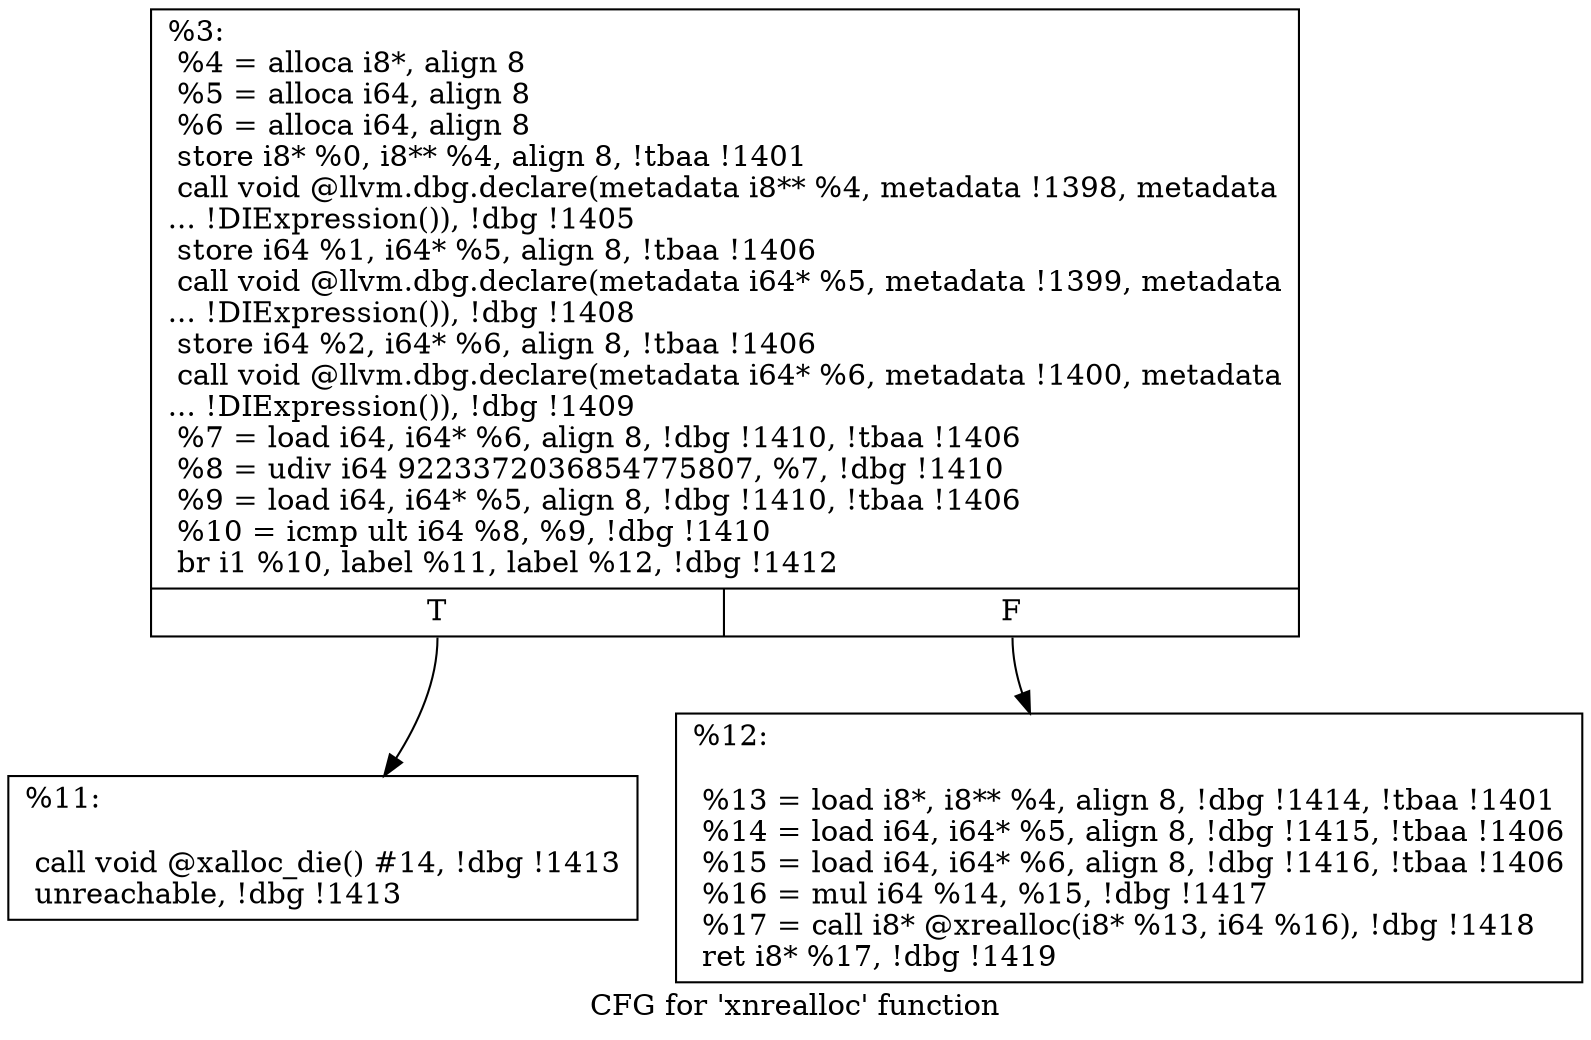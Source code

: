 digraph "CFG for 'xnrealloc' function" {
	label="CFG for 'xnrealloc' function";

	Node0x10915f0 [shape=record,label="{%3:\l  %4 = alloca i8*, align 8\l  %5 = alloca i64, align 8\l  %6 = alloca i64, align 8\l  store i8* %0, i8** %4, align 8, !tbaa !1401\l  call void @llvm.dbg.declare(metadata i8** %4, metadata !1398, metadata\l... !DIExpression()), !dbg !1405\l  store i64 %1, i64* %5, align 8, !tbaa !1406\l  call void @llvm.dbg.declare(metadata i64* %5, metadata !1399, metadata\l... !DIExpression()), !dbg !1408\l  store i64 %2, i64* %6, align 8, !tbaa !1406\l  call void @llvm.dbg.declare(metadata i64* %6, metadata !1400, metadata\l... !DIExpression()), !dbg !1409\l  %7 = load i64, i64* %6, align 8, !dbg !1410, !tbaa !1406\l  %8 = udiv i64 9223372036854775807, %7, !dbg !1410\l  %9 = load i64, i64* %5, align 8, !dbg !1410, !tbaa !1406\l  %10 = icmp ult i64 %8, %9, !dbg !1410\l  br i1 %10, label %11, label %12, !dbg !1412\l|{<s0>T|<s1>F}}"];
	Node0x10915f0:s0 -> Node0x1091b30;
	Node0x10915f0:s1 -> Node0x1091b80;
	Node0x1091b30 [shape=record,label="{%11:\l\l  call void @xalloc_die() #14, !dbg !1413\l  unreachable, !dbg !1413\l}"];
	Node0x1091b80 [shape=record,label="{%12:\l\l  %13 = load i8*, i8** %4, align 8, !dbg !1414, !tbaa !1401\l  %14 = load i64, i64* %5, align 8, !dbg !1415, !tbaa !1406\l  %15 = load i64, i64* %6, align 8, !dbg !1416, !tbaa !1406\l  %16 = mul i64 %14, %15, !dbg !1417\l  %17 = call i8* @xrealloc(i8* %13, i64 %16), !dbg !1418\l  ret i8* %17, !dbg !1419\l}"];
}
